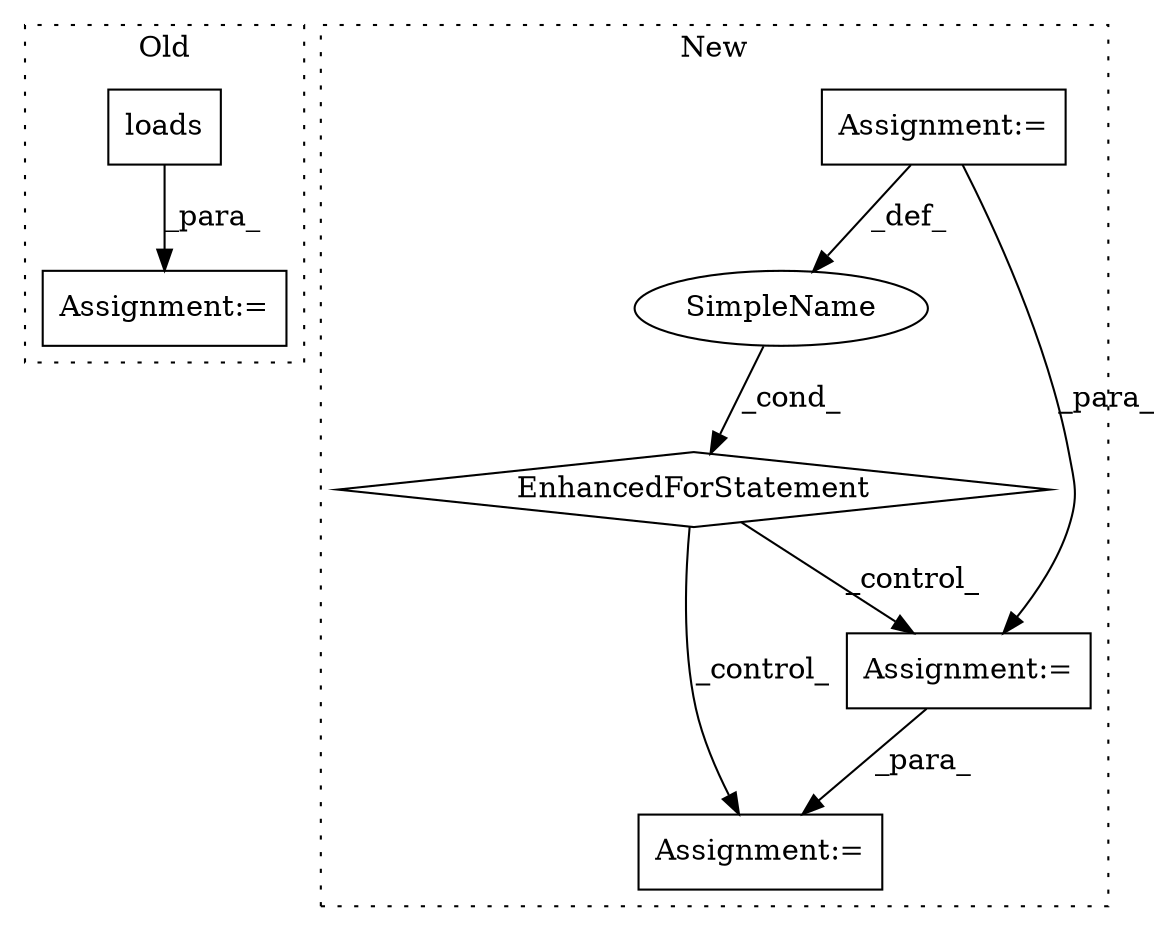 digraph G {
subgraph cluster0 {
1 [label="loads" a="32" s="24839,24849" l="6,1" shape="box"];
4 [label="Assignment:=" a="7" s="24930,25023" l="65,2" shape="box"];
label = "Old";
style="dotted";
}
subgraph cluster1 {
2 [label="EnhancedForStatement" a="70" s="24777,24850" l="53,2" shape="diamond"];
3 [label="Assignment:=" a="7" s="24653" l="14" shape="box"];
5 [label="Assignment:=" a="7" s="25186" l="26" shape="box"];
6 [label="SimpleName" a="42" s="24834" l="6" shape="ellipse"];
7 [label="Assignment:=" a="7" s="24866" l="1" shape="box"];
label = "New";
style="dotted";
}
1 -> 4 [label="_para_"];
2 -> 5 [label="_control_"];
2 -> 7 [label="_control_"];
3 -> 6 [label="_def_"];
3 -> 7 [label="_para_"];
6 -> 2 [label="_cond_"];
7 -> 5 [label="_para_"];
}